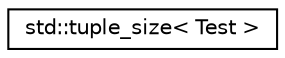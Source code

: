 digraph "Graphical Class Hierarchy"
{
  edge [fontname="Helvetica",fontsize="10",labelfontname="Helvetica",labelfontsize="10"];
  node [fontname="Helvetica",fontsize="10",shape=record];
  rankdir="LR";
  Node0 [label="std::tuple_size\< Test \>",height=0.2,width=0.4,color="black", fillcolor="white", style="filled",URL="$classstd_1_1tuple__size_3_01_test_01_4.html"];
}
